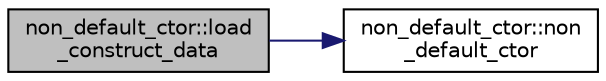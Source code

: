 digraph "non_default_ctor::load_construct_data"
{
  edge [fontname="Helvetica",fontsize="10",labelfontname="Helvetica",labelfontsize="10"];
  node [fontname="Helvetica",fontsize="10",shape=record];
  rankdir="LR";
  Node14 [label="non_default_ctor::load\l_construct_data",height=0.2,width=0.4,color="black", fillcolor="grey75", style="filled", fontcolor="black"];
  Node14 -> Node15 [color="midnightblue",fontsize="10",style="solid",fontname="Helvetica"];
  Node15 [label="non_default_ctor::non\l_default_ctor",height=0.2,width=0.4,color="black", fillcolor="white", style="filled",URL="$d3/d9b/structnon__default__ctor.html#aab5fef7bf24a31abbfe18fc5ba7744f1"];
}
